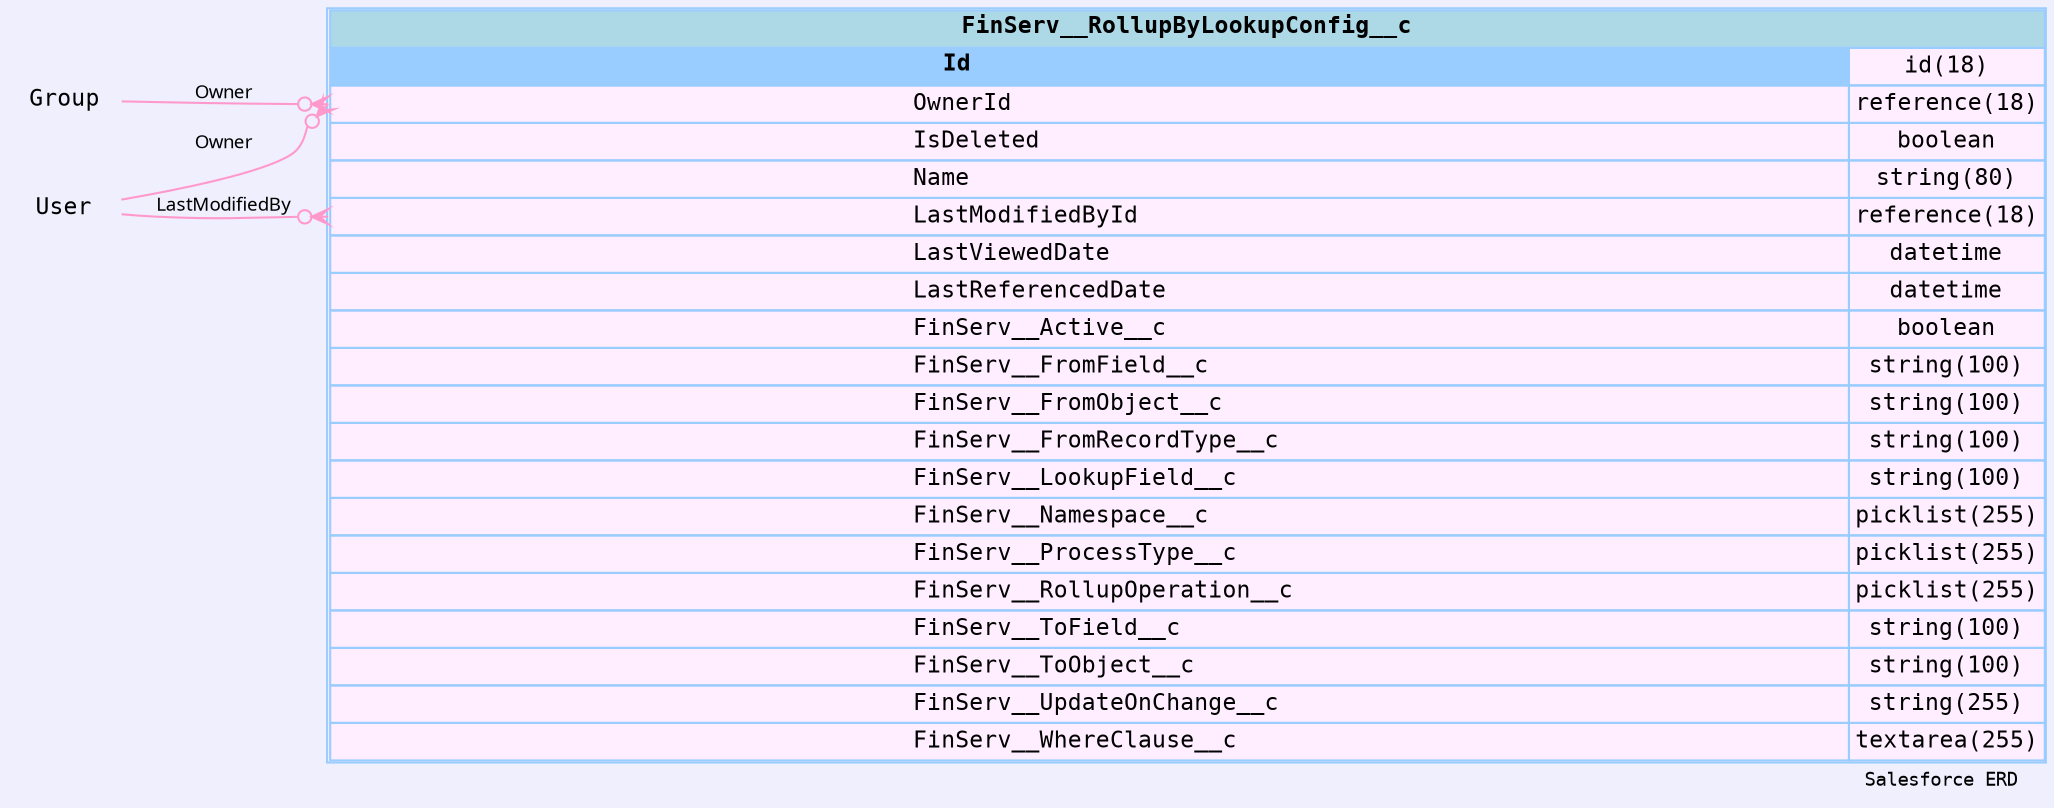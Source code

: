 
        digraph "Salesforce+ ERD" {  
            graph [  
              rankdir="RL"  
              bgcolor="#efeffd"  
              label="Salesforce ERD "  
              labeljust="r"  
              nodesep="0.18"  
              ranksep="0.46"        
              fontname="Courier"  
              fontsize="9"  
            ];  
            node [  
              fontname="Courier"  
              fontsize="11"  
              shape="plaintext"  
              color="#99ccff"  
            ];  
            edge [ arrowsize="0.8"   ];
        
            FinServ__RollupByLookupConfig__c [shape=none, margin=0, label=<
                <table border="1" cellborder="1" cellspacing="0" bgcolor="#ffeeff" >   
                  <tr><td colspan="3" bgcolor="lightblue"><b>FinServ__RollupByLookupConfig__c</b></td></tr>
             <tr>
                                        <td  bgcolor="#99ccff" port="Id" align="left">
                                           <b>Id</b>
                                        </td><td>id(18)</td></tr> <tr>
                                         <td port="OwnerId" align="left">
                                         OwnerId
                                       </td><td>reference(18)</td></tr> <tr>
                                         <td port="IsDeleted" align="left">
                                         IsDeleted
                                       </td><td>boolean</td></tr> <tr>
                                         <td port="Name" align="left">
                                         Name
                                       </td><td>string(80)</td></tr> <tr>
                                         <td port="LastModifiedById" align="left">
                                         LastModifiedById
                                       </td><td>reference(18)</td></tr> <tr>
                                         <td port="LastViewedDate" align="left">
                                         LastViewedDate
                                       </td><td>datetime</td></tr> <tr>
                                         <td port="LastReferencedDate" align="left">
                                         LastReferencedDate
                                       </td><td>datetime</td></tr> <tr>
                                         <td port="FinServ__Active__c" align="left">
                                         FinServ__Active__c
                                       </td><td>boolean</td></tr> <tr>
                                         <td port="FinServ__FromField__c" align="left">
                                         FinServ__FromField__c
                                       </td><td>string(100)</td></tr> <tr>
                                         <td port="FinServ__FromObject__c" align="left">
                                         FinServ__FromObject__c
                                       </td><td>string(100)</td></tr> <tr>
                                         <td port="FinServ__FromRecordType__c" align="left">
                                         FinServ__FromRecordType__c
                                       </td><td>string(100)</td></tr> <tr>
                                         <td port="FinServ__LookupField__c" align="left">
                                         FinServ__LookupField__c
                                       </td><td>string(100)</td></tr> <tr>
                                         <td port="FinServ__Namespace__c" align="left">
                                         FinServ__Namespace__c
                                       </td><td>picklist(255)</td></tr> <tr>
                                         <td port="FinServ__ProcessType__c" align="left">
                                         FinServ__ProcessType__c
                                       </td><td>picklist(255)</td></tr> <tr>
                                         <td port="FinServ__RollupOperation__c" align="left">
                                         FinServ__RollupOperation__c
                                       </td><td>picklist(255)</td></tr> <tr>
                                         <td port="FinServ__ToField__c" align="left">
                                         FinServ__ToField__c
                                       </td><td>string(100)</td></tr> <tr>
                                         <td port="FinServ__ToObject__c" align="left">
                                         FinServ__ToObject__c
                                       </td><td>string(100)</td></tr> <tr>
                                         <td port="FinServ__UpdateOnChange__c" align="left">
                                         FinServ__UpdateOnChange__c
                                       </td><td>string(255)</td></tr> <tr>
                                         <td port="FinServ__WhereClause__c" align="left">
                                         FinServ__WhereClause__c
                                       </td><td>textarea(255)</td></tr>            
                </table>
                >
                  URL="#"
                  tooltip=" FinServ__RollupByLookupConfig__c "
                ];
            
                            "FinServ__RollupByLookupConfig__c" : "OwnerId": w -> 
                                  "Group" : "Id" 
                                           : e 
                                          [arrowhead=none 
                                           dir=back 
                                           arrowtail=crowodot 
                                           color="#ff99cc"
                                           label="Owner"
                                           fontname="Monaco"
                                           fontsize="9"
                                          ];
                      
                            "FinServ__RollupByLookupConfig__c" : "OwnerId": w -> 
                                  "User" : "Id" 
                                           : e 
                                          [arrowhead=none 
                                           dir=back 
                                           arrowtail=crowodot 
                                           color="#ff99cc"
                                           label="Owner"
                                           fontname="Monaco"
                                           fontsize="9"
                                          ];
                      
                            "FinServ__RollupByLookupConfig__c" : "LastModifiedById": w -> 
                                  "User" : "Id" 
                                           : e 
                                          [arrowhead=none 
                                           dir=back 
                                           arrowtail=crowodot 
                                           color="#ff99cc"
                                           label="LastModifiedBy"
                                           fontname="Monaco"
                                           fontsize="9"
                                          ];
                      }